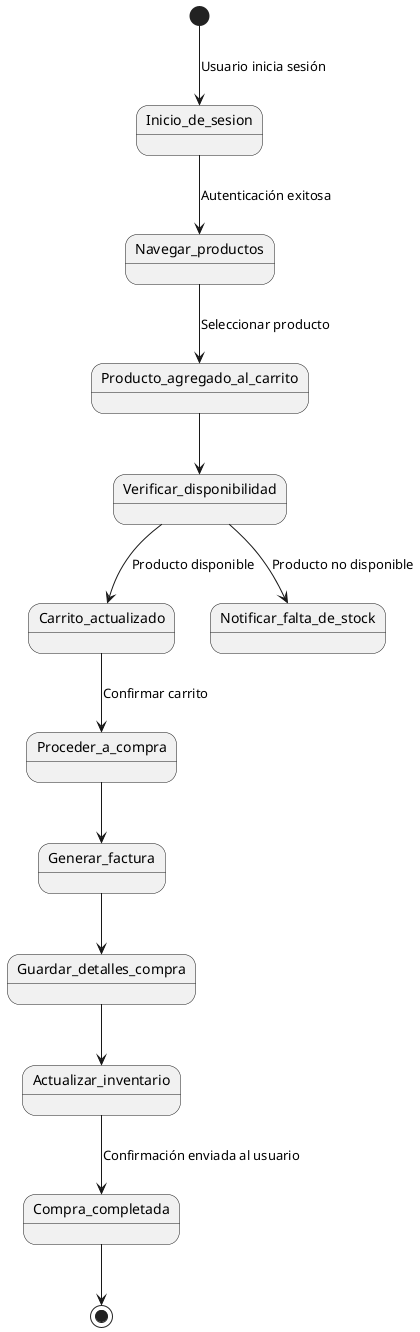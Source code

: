 @startuml Diagrama De Estado-Transición

[*] --> Inicio_de_sesion : Usuario inicia sesión

Inicio_de_sesion --> Navegar_productos : Autenticación exitosa
Navegar_productos --> Producto_agregado_al_carrito : Seleccionar producto
Producto_agregado_al_carrito --> Verificar_disponibilidad

Verificar_disponibilidad --> Carrito_actualizado : Producto disponible
Verificar_disponibilidad --> Notificar_falta_de_stock : Producto no disponible

Carrito_actualizado --> Proceder_a_compra : Confirmar carrito
Proceder_a_compra --> Generar_factura
Generar_factura --> Guardar_detalles_compra
Guardar_detalles_compra --> Actualizar_inventario
Actualizar_inventario --> Compra_completada : Confirmación enviada al usuario

Compra_completada --> [*]

@enduml
